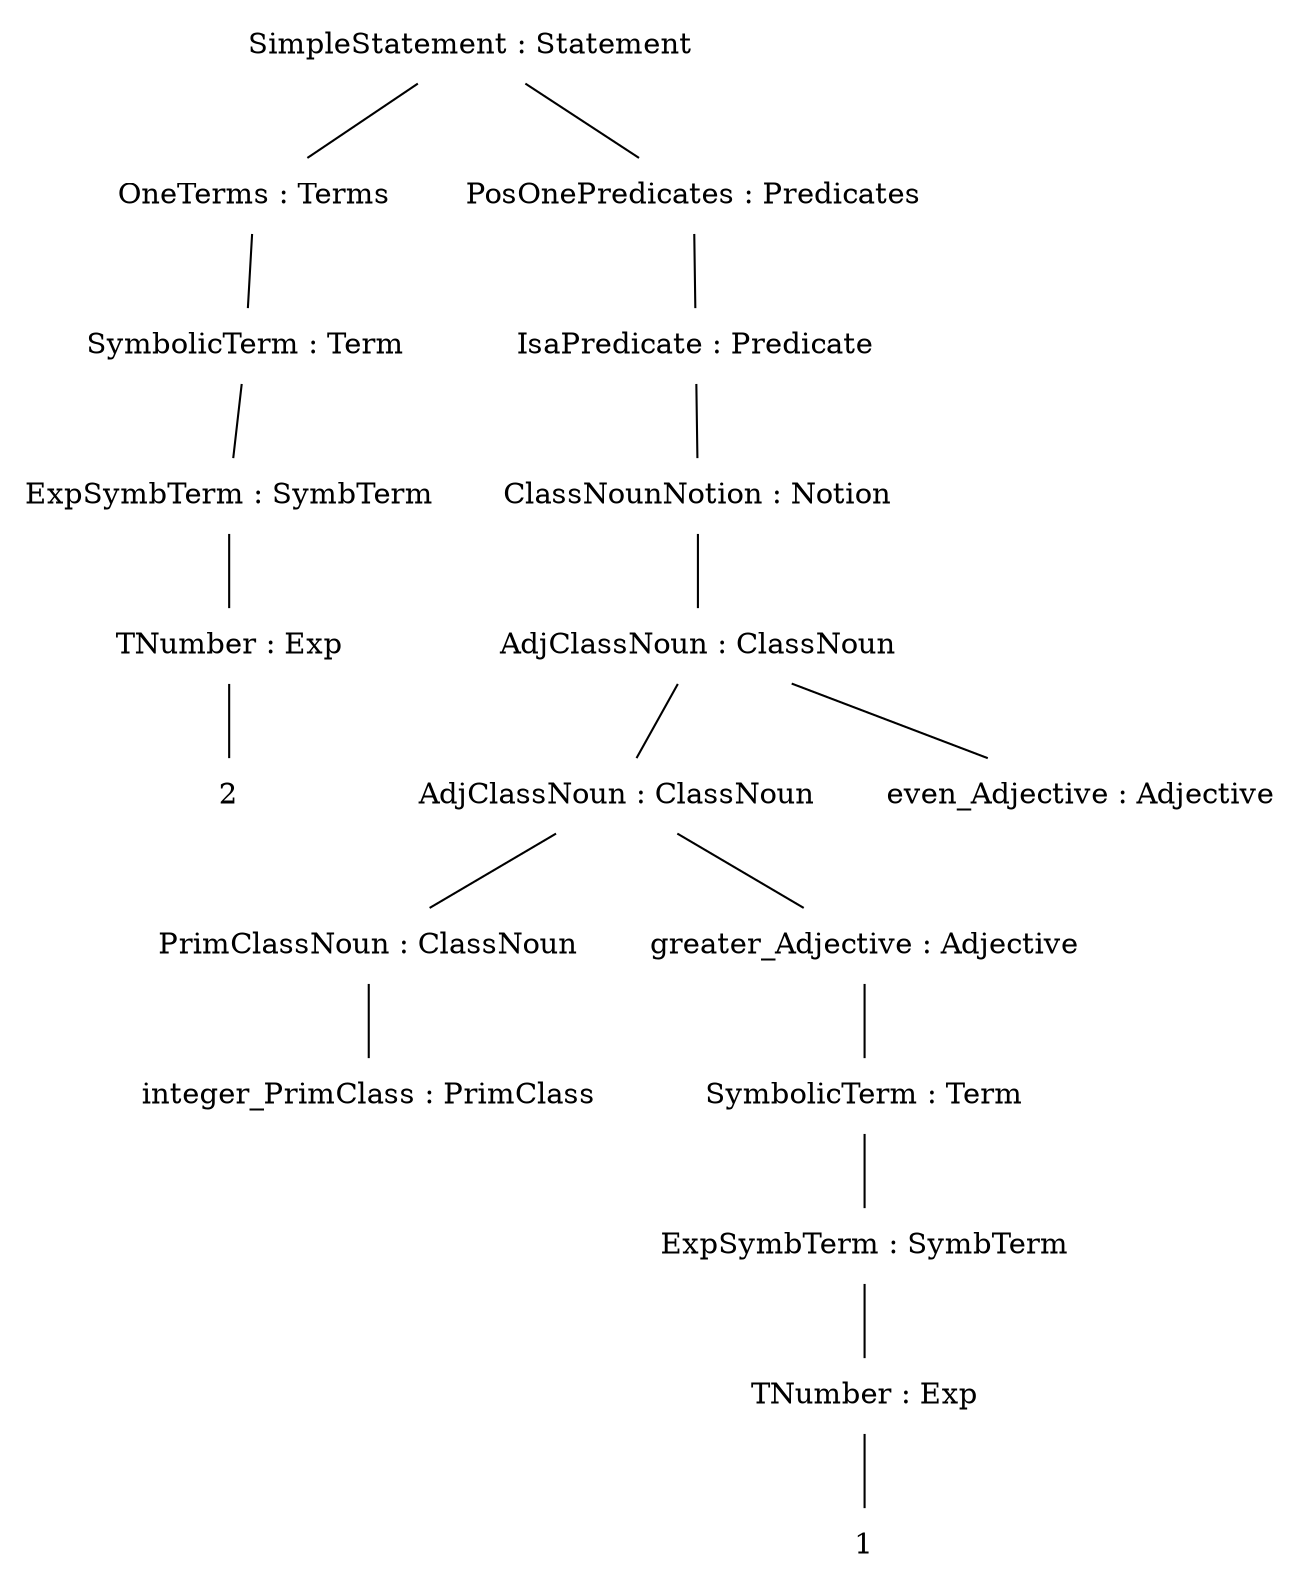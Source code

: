 graph {
n0[label = "SimpleStatement : Statement", style = "solid", shape = "plaintext"] ;
n0_0[label = "OneTerms : Terms", style = "solid", shape = "plaintext"] ;
n0 -- n0_0 [style = "solid"];
n0_0_0[label = "SymbolicTerm : Term", style = "solid", shape = "plaintext"] ;
n0_0 -- n0_0_0 [style = "solid"];
n0_0_0_0[label = "ExpSymbTerm : SymbTerm", style = "solid", shape = "plaintext"] ;
n0_0_0 -- n0_0_0_0 [style = "solid"];
n0_0_0_0_0[label = "TNumber : Exp", style = "solid", shape = "plaintext"] ;
n0_0_0_0 -- n0_0_0_0_0 [style = "solid"];
n0_0_0_0_0_0[label = "2", style = "solid", shape = "plaintext"] ;
n0_0_0_0_0 -- n0_0_0_0_0_0 [style = "solid"];
n1_0[label = "PosOnePredicates : Predicates", style = "solid", shape = "plaintext"] ;
n0 -- n1_0 [style = "solid"];
n0_1_0[label = "IsaPredicate : Predicate", style = "solid", shape = "plaintext"] ;
n1_0 -- n0_1_0 [style = "solid"];
n0_0_1_0[label = "ClassNounNotion : Notion", style = "solid", shape = "plaintext"] ;
n0_1_0 -- n0_0_1_0 [style = "solid"];
n0_0_0_1_0[label = "AdjClassNoun : ClassNoun", style = "solid", shape = "plaintext"] ;
n0_0_1_0 -- n0_0_0_1_0 [style = "solid"];
n0_0_0_0_1_0[label = "AdjClassNoun : ClassNoun", style = "solid", shape = "plaintext"] ;
n0_0_0_1_0 -- n0_0_0_0_1_0 [style = "solid"];
n0_0_0_0_0_1_0[label = "PrimClassNoun : ClassNoun", style = "solid", shape = "plaintext"] ;
n0_0_0_0_1_0 -- n0_0_0_0_0_1_0 [style = "solid"];
n0_0_0_0_0_0_1_0[label = "integer_PrimClass : PrimClass", style = "solid", shape = "plaintext"] ;
n0_0_0_0_0_1_0 -- n0_0_0_0_0_0_1_0 [style = "solid"];
n1_0_0_0_0_1_0[label = "greater_Adjective : Adjective", style = "solid", shape = "plaintext"] ;
n0_0_0_0_1_0 -- n1_0_0_0_0_1_0 [style = "solid"];
n0_1_0_0_0_0_1_0[label = "SymbolicTerm : Term", style = "solid", shape = "plaintext"] ;
n1_0_0_0_0_1_0 -- n0_1_0_0_0_0_1_0 [style = "solid"];
n0_0_1_0_0_0_0_1_0[label = "ExpSymbTerm : SymbTerm", style = "solid", shape = "plaintext"] ;
n0_1_0_0_0_0_1_0 -- n0_0_1_0_0_0_0_1_0 [style = "solid"];
n0_0_0_1_0_0_0_0_1_0[label = "TNumber : Exp", style = "solid", shape = "plaintext"] ;
n0_0_1_0_0_0_0_1_0 -- n0_0_0_1_0_0_0_0_1_0 [style = "solid"];
n0_0_0_0_1_0_0_0_0_1_0[label = "1", style = "solid", shape = "plaintext"] ;
n0_0_0_1_0_0_0_0_1_0 -- n0_0_0_0_1_0_0_0_0_1_0 [style = "solid"];
n1_0_0_0_1_0[label = "even_Adjective : Adjective", style = "solid", shape = "plaintext"] ;
n0_0_0_1_0 -- n1_0_0_0_1_0 [style = "solid"];
}